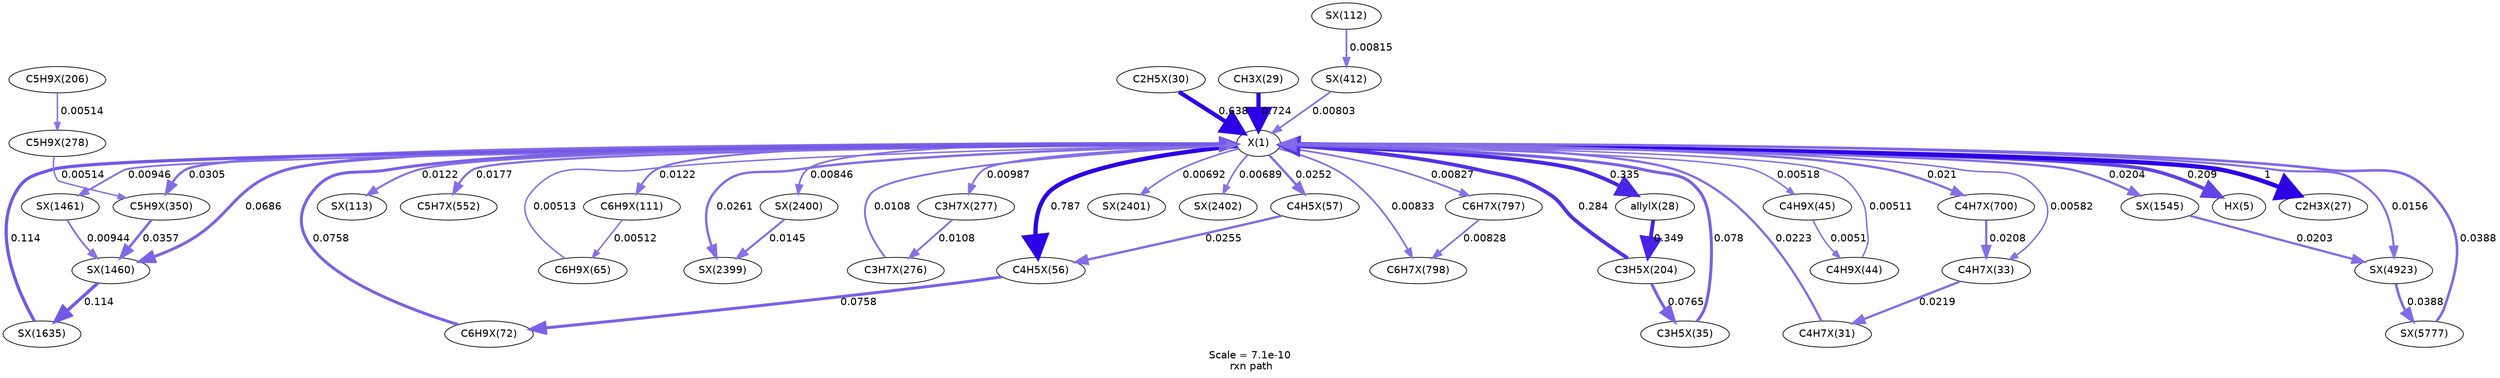 digraph reaction_paths {
center=1;
s66 -> s67[fontname="Helvetica", style="setlinewidth(4.82)", arrowsize=2.41, color="0.7, 0.709, 0.9"
, label=" 0.209"];
s66 -> s68[fontname="Helvetica", style="setlinewidth(6)", arrowsize=3, color="0.7, 1.5, 0.9"
, label=" 1"];
s66 -> s84[fontname="Helvetica", style="setlinewidth(5.82)", arrowsize=2.91, color="0.7, 1.29, 0.9"
, label=" 0.787"];
s66 -> s85[fontname="Helvetica", style="setlinewidth(3.22)", arrowsize=1.61, color="0.7, 0.525, 0.9"
, label=" 0.0252"];
s88 -> s66[fontname="Helvetica", style="setlinewidth(4.05)", arrowsize=2.03, color="0.7, 0.576, 0.9"
, label=" 0.0758"];
s66 -> s69[fontname="Helvetica", style="setlinewidth(5.18)", arrowsize=2.59, color="0.7, 0.835, 0.9"
, label=" 0.335"];
s105 -> s66[fontname="Helvetica", style="setlinewidth(5.05)", arrowsize=2.52, color="0.7, 0.784, 0.9"
, label=" 0.284"];
s76 -> s66[fontname="Helvetica", style="setlinewidth(4.07)", arrowsize=2.04, color="0.7, 0.578, 0.9"
, label=" 0.078"];
s66 -> s98[fontname="Helvetica", style="setlinewidth(2.67)", arrowsize=1.34, color="0.7, 0.512, 0.9"
, label=" 0.0122"];
s86 -> s66[fontname="Helvetica", style="setlinewidth(2.02)", arrowsize=1.01, color="0.7, 0.505, 0.9"
, label=" 0.00513"];
s70 -> s66[fontname="Helvetica", style="setlinewidth(5.76)", arrowsize=2.88, color="0.7, 1.22, 0.9"
, label=" 0.724"];
s66 -> s100[fontname="Helvetica", style="setlinewidth(2.68)", arrowsize=1.34, color="0.7, 0.512, 0.9"
, label=" 0.0122"];
s120 -> s66[fontname="Helvetica", style="setlinewidth(2.36)", arrowsize=1.18, color="0.7, 0.508, 0.9"
, label=" 0.00803"];
s66 -> s137[fontname="Helvetica", style="setlinewidth(2.39)", arrowsize=1.19, color="0.7, 0.508, 0.9"
, label=" 0.00833"];
s66 -> s136[fontname="Helvetica", style="setlinewidth(2.38)", arrowsize=1.19, color="0.7, 0.508, 0.9"
, label=" 0.00827"];
s66 -> s125[fontname="Helvetica", style="setlinewidth(2.95)", arrowsize=1.48, color="0.7, 0.518, 0.9"
, label=" 0.0177"];
s71 -> s66[fontname="Helvetica", style="setlinewidth(5.66)", arrowsize=2.83, color="0.7, 1.14, 0.9"
, label=" 0.638"];
s66 -> s158[fontname="Helvetica", style="setlinewidth(3.98)", arrowsize=1.99, color="0.7, 0.569, 0.9"
, label=" 0.0686"];
s66 -> s118[fontname="Helvetica", style="setlinewidth(3.36)", arrowsize=1.68, color="0.7, 0.53, 0.9"
, label=" 0.0305"];
s66 -> s159[fontname="Helvetica", style="setlinewidth(2.48)", arrowsize=1.24, color="0.7, 0.509, 0.9"
, label=" 0.00946"];
s66 -> s110[fontname="Helvetica", style="setlinewidth(2.51)", arrowsize=1.26, color="0.7, 0.51, 0.9"
, label=" 0.00987"];
s164 -> s66[fontname="Helvetica", style="setlinewidth(4.36)", arrowsize=2.18, color="0.7, 0.614, 0.9"
, label=" 0.114"];
s66 -> s133[fontname="Helvetica", style="setlinewidth(3.08)", arrowsize=1.54, color="0.7, 0.521, 0.9"
, label=" 0.021"];
s66 -> s74[fontname="Helvetica", style="setlinewidth(2.11)", arrowsize=1.06, color="0.7, 0.506, 0.9"
, label=" 0.00582"];
s72 -> s66[fontname="Helvetica", style="setlinewidth(3.13)", arrowsize=1.56, color="0.7, 0.522, 0.9"
, label=" 0.0223"];
s66 -> s167[fontname="Helvetica", style="setlinewidth(3.25)", arrowsize=1.62, color="0.7, 0.526, 0.9"
, label=" 0.0261"];
s66 -> s168[fontname="Helvetica", style="setlinewidth(2.4)", arrowsize=1.2, color="0.7, 0.508, 0.9"
, label=" 0.00846"];
s66 -> s169[fontname="Helvetica", style="setlinewidth(2.24)", arrowsize=1.12, color="0.7, 0.507, 0.9"
, label=" 0.00692"];
s66 -> s170[fontname="Helvetica", style="setlinewidth(2.24)", arrowsize=1.12, color="0.7, 0.507, 0.9"
, label=" 0.00689"];
s66 -> s80[fontname="Helvetica", style="setlinewidth(2.03)", arrowsize=1.01, color="0.7, 0.505, 0.9"
, label=" 0.00518"];
s109 -> s66[fontname="Helvetica", style="setlinewidth(2.58)", arrowsize=1.29, color="0.7, 0.511, 0.9"
, label=" 0.0108"];
s79 -> s66[fontname="Helvetica", style="setlinewidth(2.02)", arrowsize=1.01, color="0.7, 0.505, 0.9"
, label=" 0.00511"];
s66 -> s160[fontname="Helvetica", style="setlinewidth(3.06)", arrowsize=1.53, color="0.7, 0.52, 0.9"
, label=" 0.0204"];
s66 -> s227[fontname="Helvetica", style="setlinewidth(2.86)", arrowsize=1.43, color="0.7, 0.516, 0.9"
, label=" 0.0156"];
s232 -> s66[fontname="Helvetica", style="setlinewidth(3.55)", arrowsize=1.77, color="0.7, 0.539, 0.9"
, label=" 0.0388"];
s85 -> s84[fontname="Helvetica", style="setlinewidth(3.23)", arrowsize=1.62, color="0.7, 0.526, 0.9"
, label=" 0.0255"];
s84 -> s88[fontname="Helvetica", style="setlinewidth(4.05)", arrowsize=2.03, color="0.7, 0.576, 0.9"
, label=" 0.0758"];
s69 -> s105[fontname="Helvetica", style="setlinewidth(5.21)", arrowsize=2.6, color="0.7, 0.849, 0.9"
, label=" 0.349"];
s105 -> s76[fontname="Helvetica", style="setlinewidth(4.06)", arrowsize=2.03, color="0.7, 0.576, 0.9"
, label=" 0.0765"];
s98 -> s86[fontname="Helvetica", style="setlinewidth(2.02)", arrowsize=1.01, color="0.7, 0.505, 0.9"
, label=" 0.00512"];
s99 -> s120[fontname="Helvetica", style="setlinewidth(2.37)", arrowsize=1.18, color="0.7, 0.508, 0.9"
, label=" 0.00815"];
s136 -> s137[fontname="Helvetica", style="setlinewidth(2.38)", arrowsize=1.19, color="0.7, 0.508, 0.9"
, label=" 0.00828"];
s118 -> s158[fontname="Helvetica", style="setlinewidth(3.48)", arrowsize=1.74, color="0.7, 0.536, 0.9"
, label=" 0.0357"];
s159 -> s158[fontname="Helvetica", style="setlinewidth(2.48)", arrowsize=1.24, color="0.7, 0.509, 0.9"
, label=" 0.00944"];
s158 -> s164[fontname="Helvetica", style="setlinewidth(4.36)", arrowsize=2.18, color="0.7, 0.614, 0.9"
, label=" 0.114"];
s111 -> s118[fontname="Helvetica", style="setlinewidth(2.02)", arrowsize=1.01, color="0.7, 0.505, 0.9"
, label=" 0.00514"];
s110 -> s109[fontname="Helvetica", style="setlinewidth(2.58)", arrowsize=1.29, color="0.7, 0.511, 0.9"
, label=" 0.0108"];
s106 -> s111[fontname="Helvetica", style="setlinewidth(2.02)", arrowsize=1.01, color="0.7, 0.505, 0.9"
, label=" 0.00514"];
s133 -> s74[fontname="Helvetica", style="setlinewidth(3.08)", arrowsize=1.54, color="0.7, 0.521, 0.9"
, label=" 0.0208"];
s74 -> s72[fontname="Helvetica", style="setlinewidth(3.11)", arrowsize=1.56, color="0.7, 0.522, 0.9"
, label=" 0.0219"];
s168 -> s167[fontname="Helvetica", style="setlinewidth(2.8)", arrowsize=1.4, color="0.7, 0.514, 0.9"
, label=" 0.0145"];
s80 -> s79[fontname="Helvetica", style="setlinewidth(2.02)", arrowsize=1.01, color="0.7, 0.505, 0.9"
, label=" 0.0051"];
s160 -> s227[fontname="Helvetica", style="setlinewidth(3.06)", arrowsize=1.53, color="0.7, 0.52, 0.9"
, label=" 0.0203"];
s227 -> s232[fontname="Helvetica", style="setlinewidth(3.55)", arrowsize=1.77, color="0.7, 0.539, 0.9"
, label=" 0.0388"];
s66 [ fontname="Helvetica", label="X(1)"];
s67 [ fontname="Helvetica", label="HX(5)"];
s68 [ fontname="Helvetica", label="C2H3X(27)"];
s69 [ fontname="Helvetica", label="allylX(28)"];
s70 [ fontname="Helvetica", label="CH3X(29)"];
s71 [ fontname="Helvetica", label="C2H5X(30)"];
s72 [ fontname="Helvetica", label="C4H7X(31)"];
s74 [ fontname="Helvetica", label="C4H7X(33)"];
s76 [ fontname="Helvetica", label="C3H5X(35)"];
s79 [ fontname="Helvetica", label="C4H9X(44)"];
s80 [ fontname="Helvetica", label="C4H9X(45)"];
s84 [ fontname="Helvetica", label="C4H5X(56)"];
s85 [ fontname="Helvetica", label="C4H5X(57)"];
s86 [ fontname="Helvetica", label="C6H9X(65)"];
s88 [ fontname="Helvetica", label="C6H9X(72)"];
s98 [ fontname="Helvetica", label="C6H9X(111)"];
s99 [ fontname="Helvetica", label="SX(112)"];
s100 [ fontname="Helvetica", label="SX(113)"];
s105 [ fontname="Helvetica", label="C3H5X(204)"];
s106 [ fontname="Helvetica", label="C5H9X(206)"];
s109 [ fontname="Helvetica", label="C3H7X(276)"];
s110 [ fontname="Helvetica", label="C3H7X(277)"];
s111 [ fontname="Helvetica", label="C5H9X(278)"];
s118 [ fontname="Helvetica", label="C5H9X(350)"];
s120 [ fontname="Helvetica", label="SX(412)"];
s125 [ fontname="Helvetica", label="C5H7X(552)"];
s133 [ fontname="Helvetica", label="C4H7X(700)"];
s136 [ fontname="Helvetica", label="C6H7X(797)"];
s137 [ fontname="Helvetica", label="C6H7X(798)"];
s158 [ fontname="Helvetica", label="SX(1460)"];
s159 [ fontname="Helvetica", label="SX(1461)"];
s160 [ fontname="Helvetica", label="SX(1545)"];
s164 [ fontname="Helvetica", label="SX(1635)"];
s167 [ fontname="Helvetica", label="SX(2399)"];
s168 [ fontname="Helvetica", label="SX(2400)"];
s169 [ fontname="Helvetica", label="SX(2401)"];
s170 [ fontname="Helvetica", label="SX(2402)"];
s227 [ fontname="Helvetica", label="SX(4923)"];
s232 [ fontname="Helvetica", label="SX(5777)"];
 label = "Scale = 7.1e-10\l rxn path";
 fontname = "Helvetica";
}
